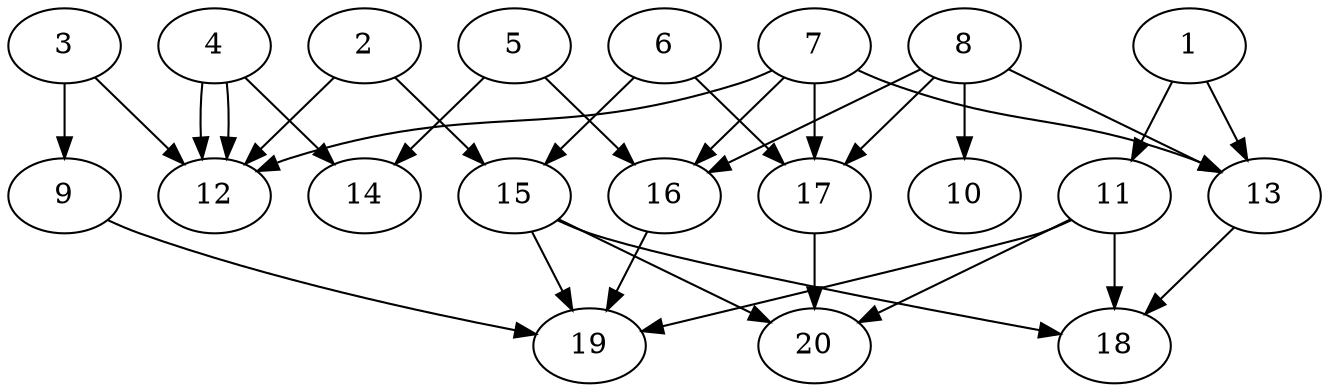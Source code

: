 // DAG automatically generated by daggen at Tue Jul 23 14:25:45 2019
// ./daggen --dot -n 20 --ccr 0.3 --fat 0.7 --regular 0.5 --density 0.6 --mindata 5242880 --maxdata 52428800 
digraph G {
  1 [size="29221547", alpha="0.16", expect_size="8766464"] 
  1 -> 11 [size ="8766464"]
  1 -> 13 [size ="8766464"]
  2 [size="95330987", alpha="0.17", expect_size="28599296"] 
  2 -> 12 [size ="28599296"]
  2 -> 15 [size ="28599296"]
  3 [size="42700800", alpha="0.18", expect_size="12810240"] 
  3 -> 9 [size ="12810240"]
  3 -> 12 [size ="12810240"]
  4 [size="127784960", alpha="0.10", expect_size="38335488"] 
  4 -> 12 [size ="38335488"]
  4 -> 12 [size ="38335488"]
  4 -> 14 [size ="38335488"]
  5 [size="155033600", alpha="0.07", expect_size="46510080"] 
  5 -> 14 [size ="46510080"]
  5 -> 16 [size ="46510080"]
  6 [size="90429440", alpha="0.03", expect_size="27128832"] 
  6 -> 15 [size ="27128832"]
  6 -> 17 [size ="27128832"]
  7 [size="30286507", alpha="0.15", expect_size="9085952"] 
  7 -> 12 [size ="9085952"]
  7 -> 13 [size ="9085952"]
  7 -> 16 [size ="9085952"]
  7 -> 17 [size ="9085952"]
  8 [size="17558187", alpha="0.03", expect_size="5267456"] 
  8 -> 10 [size ="5267456"]
  8 -> 13 [size ="5267456"]
  8 -> 16 [size ="5267456"]
  8 -> 17 [size ="5267456"]
  9 [size="109052587", alpha="0.02", expect_size="32715776"] 
  9 -> 19 [size ="32715776"]
  10 [size="27364693", alpha="0.16", expect_size="8209408"] 
  11 [size="127003307", alpha="0.04", expect_size="38100992"] 
  11 -> 18 [size ="38100992"]
  11 -> 19 [size ="38100992"]
  11 -> 20 [size ="38100992"]
  12 [size="98269867", alpha="0.02", expect_size="29480960"] 
  13 [size="76352853", alpha="0.13", expect_size="22905856"] 
  13 -> 18 [size ="22905856"]
  14 [size="59784533", alpha="0.13", expect_size="17935360"] 
  15 [size="138028373", alpha="0.11", expect_size="41408512"] 
  15 -> 18 [size ="41408512"]
  15 -> 19 [size ="41408512"]
  15 -> 20 [size ="41408512"]
  16 [size="35962880", alpha="0.18", expect_size="10788864"] 
  16 -> 19 [size ="10788864"]
  17 [size="57842347", alpha="0.05", expect_size="17352704"] 
  17 -> 20 [size ="17352704"]
  18 [size="174353067", alpha="0.12", expect_size="52305920"] 
  19 [size="40577707", alpha="0.18", expect_size="12173312"] 
  20 [size="57825280", alpha="0.15", expect_size="17347584"] 
}
